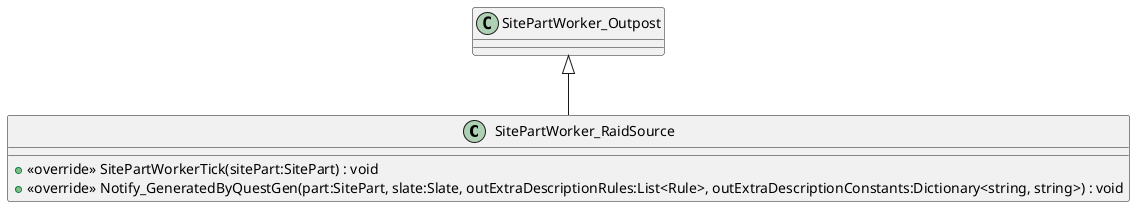 @startuml
class SitePartWorker_RaidSource {
    + <<override>> SitePartWorkerTick(sitePart:SitePart) : void
    + <<override>> Notify_GeneratedByQuestGen(part:SitePart, slate:Slate, outExtraDescriptionRules:List<Rule>, outExtraDescriptionConstants:Dictionary<string, string>) : void
}
SitePartWorker_Outpost <|-- SitePartWorker_RaidSource
@enduml
